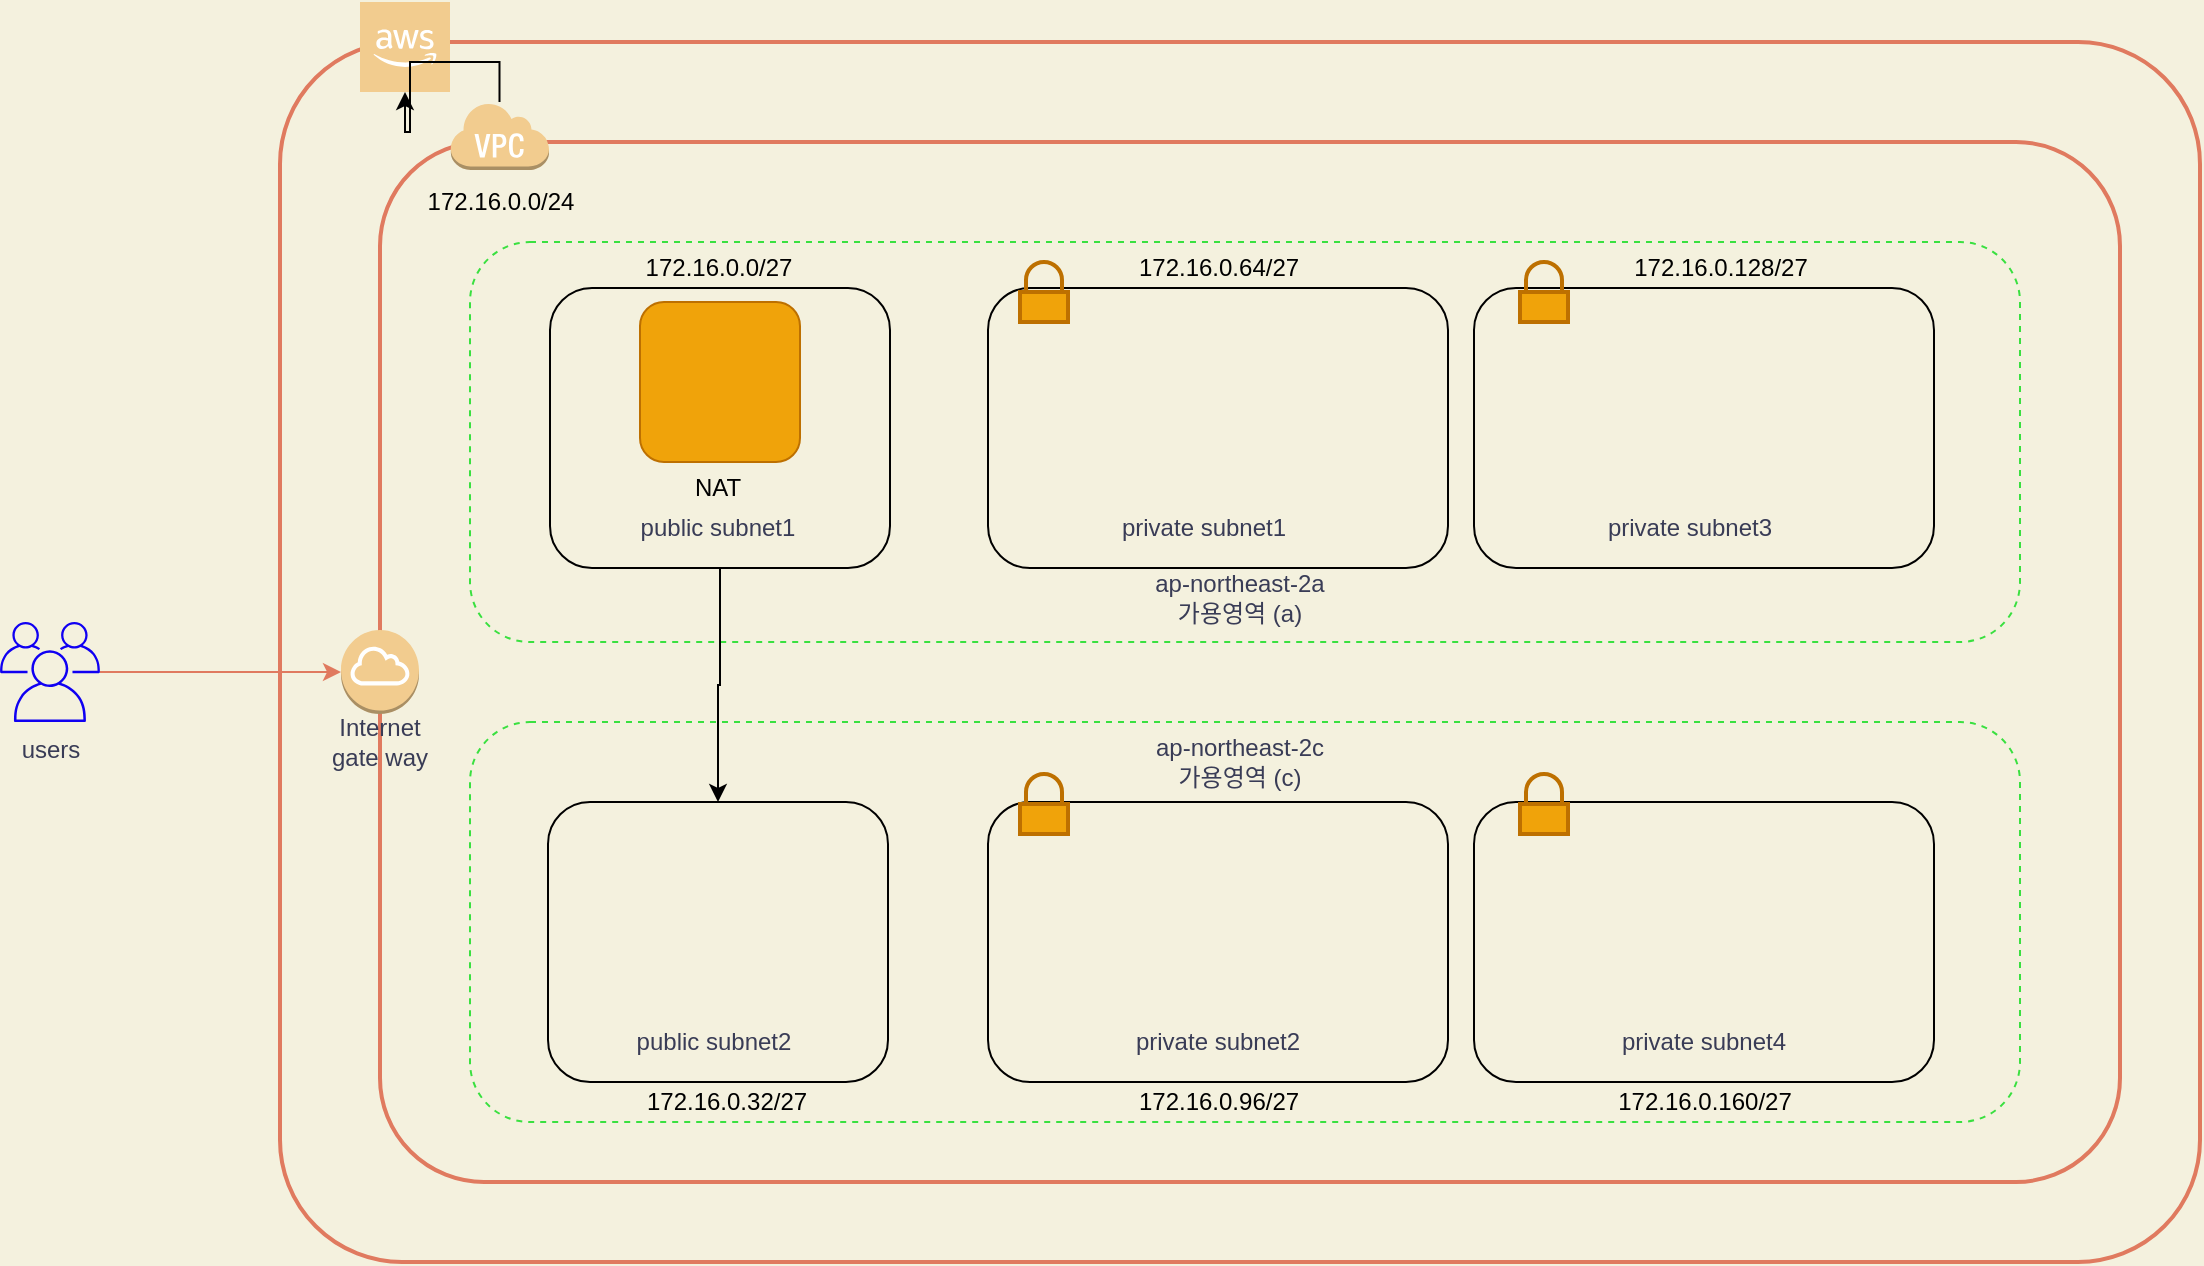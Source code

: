 <mxfile>
    <diagram id="B1QZIku5PuJIJDanYwqX" name="페이지-1">
        <mxGraphModel dx="1206" dy="764" grid="1" gridSize="10" guides="1" tooltips="1" connect="1" arrows="1" fold="1" page="1" pageScale="1" pageWidth="827" pageHeight="1169" background="#F4F1DE" math="0" shadow="0">
            <root>
                <mxCell id="0"/>
                <mxCell id="1" parent="0"/>
                <mxCell id="9" value="" style="arcSize=10;dashed=0;fillColor=none;strokeWidth=2;rounded=1;strokeColor=#E07A5F;fontColor=#393C56;" parent="1" vertex="1">
                    <mxGeometry x="380" y="180" width="960" height="610" as="geometry"/>
                </mxCell>
                <mxCell id="13" value="" style="arcSize=10;dashed=0;fillColor=none;strokeWidth=2;rounded=1;strokeColor=#E07A5F;fontColor=#393C56;" parent="1" vertex="1">
                    <mxGeometry x="430" y="230" width="870" height="520" as="geometry"/>
                </mxCell>
                <mxCell id="19" value="" style="whiteSpace=wrap;html=1;dashed=1;fillColor=none;rounded=1;fontColor=#393C56;strokeColor=#3AE040;" parent="1" vertex="1">
                    <mxGeometry x="475" y="520" width="775" height="200" as="geometry"/>
                </mxCell>
                <mxCell id="38" value="" style="rounded=1;whiteSpace=wrap;html=1;sketch=0;fontColor=#393C56;fillColor=none;strokeColor=#000000;" vertex="1" parent="1">
                    <mxGeometry x="977" y="560" width="230" height="140" as="geometry"/>
                </mxCell>
                <mxCell id="34" value="" style="rounded=1;whiteSpace=wrap;html=1;sketch=0;fontColor=#393C56;fillColor=none;strokeColor=#000000;" vertex="1" parent="1">
                    <mxGeometry x="734" y="560" width="230" height="140" as="geometry"/>
                </mxCell>
                <mxCell id="16" style="edgeStyle=orthogonalEdgeStyle;orthogonalLoop=1;jettySize=auto;html=1;labelBackgroundColor=#F4F1DE;strokeColor=#E07A5F;fontColor=#393C56;" parent="1" source="5" target="6" edge="1">
                    <mxGeometry relative="1" as="geometry"/>
                </mxCell>
                <mxCell id="5" value="users" style="outlineConnect=0;strokeColor=none;dashed=0;verticalLabelPosition=bottom;verticalAlign=top;align=center;html=1;fontSize=12;fontStyle=0;aspect=fixed;shape=mxgraph.aws4.illustration_users;pointerEvents=1;rounded=1;fontColor=#393C56;fillColor=#1000F2;" parent="1" vertex="1">
                    <mxGeometry x="240" y="470" width="50" height="50" as="geometry"/>
                </mxCell>
                <mxCell id="12" value="" style="outlineConnect=0;dashed=0;verticalLabelPosition=bottom;verticalAlign=top;align=center;html=1;shape=mxgraph.aws3.cloud_2;rounded=1;fillColor=#F2CC8F;strokeColor=#E07A5F;fontColor=#393C56;" parent="1" vertex="1">
                    <mxGeometry x="420" y="160" width="45" height="45" as="geometry"/>
                </mxCell>
                <mxCell id="45" value="" style="edgeStyle=orthogonalEdgeStyle;rounded=0;orthogonalLoop=1;jettySize=auto;html=1;" edge="1" parent="1" source="7" target="12">
                    <mxGeometry relative="1" as="geometry"/>
                </mxCell>
                <mxCell id="7" value="" style="outlineConnect=0;dashed=0;verticalLabelPosition=bottom;verticalAlign=top;align=center;html=1;shape=mxgraph.aws3.virtual_private_cloud;rounded=1;fillColor=#F2CC8F;strokeColor=#E07A5F;fontColor=#393C56;" parent="1" vertex="1">
                    <mxGeometry x="465" y="210" width="49.5" height="34" as="geometry"/>
                </mxCell>
                <mxCell id="15" value="" style="group;rounded=1;fontColor=#393C56;" parent="1" vertex="1" connectable="0">
                    <mxGeometry x="360" y="474" width="140" height="66" as="geometry"/>
                </mxCell>
                <mxCell id="6" value="" style="outlineConnect=0;dashed=0;verticalLabelPosition=bottom;verticalAlign=top;align=center;html=1;shape=mxgraph.aws3.internet_gateway;rounded=1;fillColor=#F2CC8F;strokeColor=#E07A5F;fontColor=#393C56;" parent="15" vertex="1">
                    <mxGeometry x="50.5" width="39" height="42" as="geometry"/>
                </mxCell>
                <mxCell id="11" value="Internet&lt;br&gt;gate way&lt;br&gt;" style="text;html=1;strokeColor=none;fillColor=none;align=center;verticalAlign=middle;whiteSpace=wrap;rounded=1;fontColor=#393C56;" parent="15" vertex="1">
                    <mxGeometry y="46" width="140" height="20" as="geometry"/>
                </mxCell>
                <mxCell id="18" value="" style="whiteSpace=wrap;html=1;dashed=1;fillColor=none;rounded=1;fontColor=#393C56;strokeColor=#3AE040;" parent="1" vertex="1">
                    <mxGeometry x="475" y="280" width="775" height="200" as="geometry"/>
                </mxCell>
                <mxCell id="21" value="ap-northeast-2a&lt;br&gt;가용영역 (a)" style="text;html=1;strokeColor=none;fillColor=none;align=center;verticalAlign=middle;whiteSpace=wrap;rounded=0;sketch=0;fontColor=#393C56;" parent="1" vertex="1">
                    <mxGeometry x="780" y="443" width="160" height="30" as="geometry"/>
                </mxCell>
                <mxCell id="22" value="ap-northeast-2c&lt;br&gt;가용영역 (c)" style="text;html=1;strokeColor=none;fillColor=none;align=center;verticalAlign=middle;whiteSpace=wrap;rounded=0;sketch=0;fontColor=#393C56;" parent="1" vertex="1">
                    <mxGeometry x="780" y="525" width="160" height="30" as="geometry"/>
                </mxCell>
                <mxCell id="50" value="" style="edgeStyle=orthogonalEdgeStyle;rounded=0;orthogonalLoop=1;jettySize=auto;html=1;" edge="1" parent="1" source="23" target="25">
                    <mxGeometry relative="1" as="geometry"/>
                </mxCell>
                <mxCell id="23" value="" style="rounded=1;whiteSpace=wrap;html=1;sketch=0;fontColor=#393C56;fillColor=none;strokeColor=#000000;" parent="1" vertex="1">
                    <mxGeometry x="515" y="303" width="170" height="140" as="geometry"/>
                </mxCell>
                <mxCell id="24" value="public subnet1" style="text;html=1;strokeColor=none;fillColor=none;align=center;verticalAlign=middle;whiteSpace=wrap;rounded=0;sketch=0;fontColor=#393C56;" parent="1" vertex="1">
                    <mxGeometry x="549" y="413" width="100" height="20" as="geometry"/>
                </mxCell>
                <mxCell id="25" value="" style="rounded=1;whiteSpace=wrap;html=1;sketch=0;fontColor=#393C56;fillColor=none;strokeColor=#000000;" parent="1" vertex="1">
                    <mxGeometry x="514" y="560" width="170" height="140" as="geometry"/>
                </mxCell>
                <mxCell id="26" value="public subnet2" style="text;html=1;strokeColor=none;fillColor=none;align=center;verticalAlign=middle;whiteSpace=wrap;rounded=0;sketch=0;fontColor=#393C56;" parent="1" vertex="1">
                    <mxGeometry x="547" y="670" width="100" height="20" as="geometry"/>
                </mxCell>
                <mxCell id="31" value="" style="rounded=1;whiteSpace=wrap;html=1;sketch=0;fontColor=#393C56;fillColor=none;strokeColor=#000000;" vertex="1" parent="1">
                    <mxGeometry x="734" y="303" width="230" height="140" as="geometry"/>
                </mxCell>
                <mxCell id="32" value="private subnet1" style="text;html=1;strokeColor=none;fillColor=none;align=center;verticalAlign=middle;whiteSpace=wrap;rounded=0;sketch=0;fontColor=#393C56;" vertex="1" parent="1">
                    <mxGeometry x="792" y="413" width="100" height="20" as="geometry"/>
                </mxCell>
                <mxCell id="33" value="private subnet2" style="text;html=1;strokeColor=none;fillColor=none;align=center;verticalAlign=middle;whiteSpace=wrap;rounded=0;sketch=0;fontColor=#393C56;" vertex="1" parent="1">
                    <mxGeometry x="799" y="670" width="100" height="20" as="geometry"/>
                </mxCell>
                <mxCell id="35" value="" style="rounded=1;whiteSpace=wrap;html=1;sketch=0;fontColor=#393C56;fillColor=none;strokeColor=#000000;" vertex="1" parent="1">
                    <mxGeometry x="977" y="303" width="230" height="140" as="geometry"/>
                </mxCell>
                <mxCell id="36" value="private subnet3" style="text;html=1;strokeColor=none;fillColor=none;align=center;verticalAlign=middle;whiteSpace=wrap;rounded=0;sketch=0;fontColor=#393C56;" vertex="1" parent="1">
                    <mxGeometry x="1035" y="413" width="100" height="20" as="geometry"/>
                </mxCell>
                <mxCell id="37" value="private subnet4" style="text;html=1;strokeColor=none;fillColor=none;align=center;verticalAlign=middle;whiteSpace=wrap;rounded=0;sketch=0;fontColor=#393C56;" vertex="1" parent="1">
                    <mxGeometry x="1042" y="670" width="100" height="20" as="geometry"/>
                </mxCell>
                <mxCell id="39" value="" style="html=1;verticalLabelPosition=bottom;align=center;labelBackgroundColor=#ffffff;verticalAlign=top;strokeWidth=2;strokeColor=#BD7000;shadow=0;dashed=0;shape=mxgraph.ios7.icons.locked;fillColor=#f0a30a;fontColor=#ffffff;" vertex="1" parent="1">
                    <mxGeometry x="750" y="290" width="24" height="30" as="geometry"/>
                </mxCell>
                <mxCell id="40" value="" style="html=1;verticalLabelPosition=bottom;align=center;labelBackgroundColor=#ffffff;verticalAlign=top;strokeWidth=2;strokeColor=#BD7000;shadow=0;dashed=0;shape=mxgraph.ios7.icons.locked;fillColor=#f0a30a;fontColor=#ffffff;" vertex="1" parent="1">
                    <mxGeometry x="750" y="546" width="24" height="30" as="geometry"/>
                </mxCell>
                <mxCell id="41" value="" style="html=1;verticalLabelPosition=bottom;align=center;labelBackgroundColor=#ffffff;verticalAlign=top;strokeWidth=2;strokeColor=#BD7000;shadow=0;dashed=0;shape=mxgraph.ios7.icons.locked;fillColor=#f0a30a;fontColor=#ffffff;" vertex="1" parent="1">
                    <mxGeometry x="1000" y="290" width="24" height="30" as="geometry"/>
                </mxCell>
                <mxCell id="42" value="" style="html=1;verticalLabelPosition=bottom;align=center;labelBackgroundColor=#ffffff;verticalAlign=top;strokeWidth=2;strokeColor=#BD7000;shadow=0;dashed=0;shape=mxgraph.ios7.icons.locked;fillColor=#f0a30a;fontColor=#ffffff;" vertex="1" parent="1">
                    <mxGeometry x="1000" y="546" width="24" height="30" as="geometry"/>
                </mxCell>
                <mxCell id="48" value="&lt;font color=&quot;#000000&quot;&gt;172.16.0.0/27&lt;br&gt;&lt;/font&gt;" style="text;html=1;align=center;verticalAlign=middle;resizable=0;points=[];autosize=1;" vertex="1" parent="1">
                    <mxGeometry x="554" y="283" width="90" height="20" as="geometry"/>
                </mxCell>
                <mxCell id="49" value="&lt;font color=&quot;#000000&quot;&gt;172.16.0.0/24&lt;/font&gt;" style="text;html=1;align=center;verticalAlign=middle;resizable=0;points=[];autosize=1;" vertex="1" parent="1">
                    <mxGeometry x="444.75" y="250" width="90" height="20" as="geometry"/>
                </mxCell>
                <mxCell id="51" value="&lt;font color=&quot;#000000&quot;&gt;172.16.0.32/27&lt;br&gt;&lt;/font&gt;" style="text;html=1;align=center;verticalAlign=middle;resizable=0;points=[];autosize=1;" vertex="1" parent="1">
                    <mxGeometry x="553" y="700" width="100" height="20" as="geometry"/>
                </mxCell>
                <mxCell id="52" value="&lt;font color=&quot;#000000&quot;&gt;172.16.0.64/27&lt;br&gt;&lt;/font&gt;" style="text;html=1;align=center;verticalAlign=middle;resizable=0;points=[];autosize=1;" vertex="1" parent="1">
                    <mxGeometry x="799" y="283" width="100" height="20" as="geometry"/>
                </mxCell>
                <mxCell id="53" value="&lt;font color=&quot;#000000&quot;&gt;172.16.0.96/27&lt;br&gt;&lt;/font&gt;" style="text;html=1;align=center;verticalAlign=middle;resizable=0;points=[];autosize=1;" vertex="1" parent="1">
                    <mxGeometry x="799" y="700" width="100" height="20" as="geometry"/>
                </mxCell>
                <mxCell id="54" value="&lt;font color=&quot;#000000&quot;&gt;172.16.0.160/27&lt;br&gt;&lt;/font&gt;" style="text;html=1;align=center;verticalAlign=middle;resizable=0;points=[];autosize=1;" vertex="1" parent="1">
                    <mxGeometry x="1042" y="700" width="100" height="20" as="geometry"/>
                </mxCell>
                <mxCell id="56" value="&lt;font color=&quot;#000000&quot;&gt;172.16.0.128/27&lt;br&gt;&lt;/font&gt;" style="text;html=1;align=center;verticalAlign=middle;resizable=0;points=[];autosize=1;" vertex="1" parent="1">
                    <mxGeometry x="1050" y="283" width="100" height="20" as="geometry"/>
                </mxCell>
                <mxCell id="57" value="" style="whiteSpace=wrap;html=1;aspect=fixed;fillColor=#f0a30a;strokeColor=#BD7000;fontColor=#ffffff;rounded=1;" vertex="1" parent="1">
                    <mxGeometry x="560" y="310" width="80" height="80" as="geometry"/>
                </mxCell>
                <mxCell id="58" value="&lt;font color=&quot;#000000&quot;&gt;NAT&lt;/font&gt;" style="text;html=1;strokeColor=none;fillColor=none;align=center;verticalAlign=middle;whiteSpace=wrap;rounded=0;" vertex="1" parent="1">
                    <mxGeometry x="579" y="393" width="40" height="20" as="geometry"/>
                </mxCell>
            </root>
        </mxGraphModel>
    </diagram>
</mxfile>